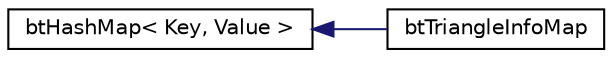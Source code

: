 digraph "Graphical Class Hierarchy"
{
  edge [fontname="Helvetica",fontsize="10",labelfontname="Helvetica",labelfontsize="10"];
  node [fontname="Helvetica",fontsize="10",shape=record];
  rankdir="LR";
  Node1 [label="btHashMap\< Key, Value \>",height=0.2,width=0.4,color="black", fillcolor="white", style="filled",URL="$classbt_hash_map.html"];
  Node1 -> Node2 [dir="back",color="midnightblue",fontsize="10",style="solid",fontname="Helvetica"];
  Node2 [label="btTriangleInfoMap",height=0.2,width=0.4,color="black", fillcolor="white", style="filled",URL="$structbt_triangle_info_map.html",tooltip="The btTriangleInfoMap stores edge angle information for some triangles. You can compute this informat..."];
}
